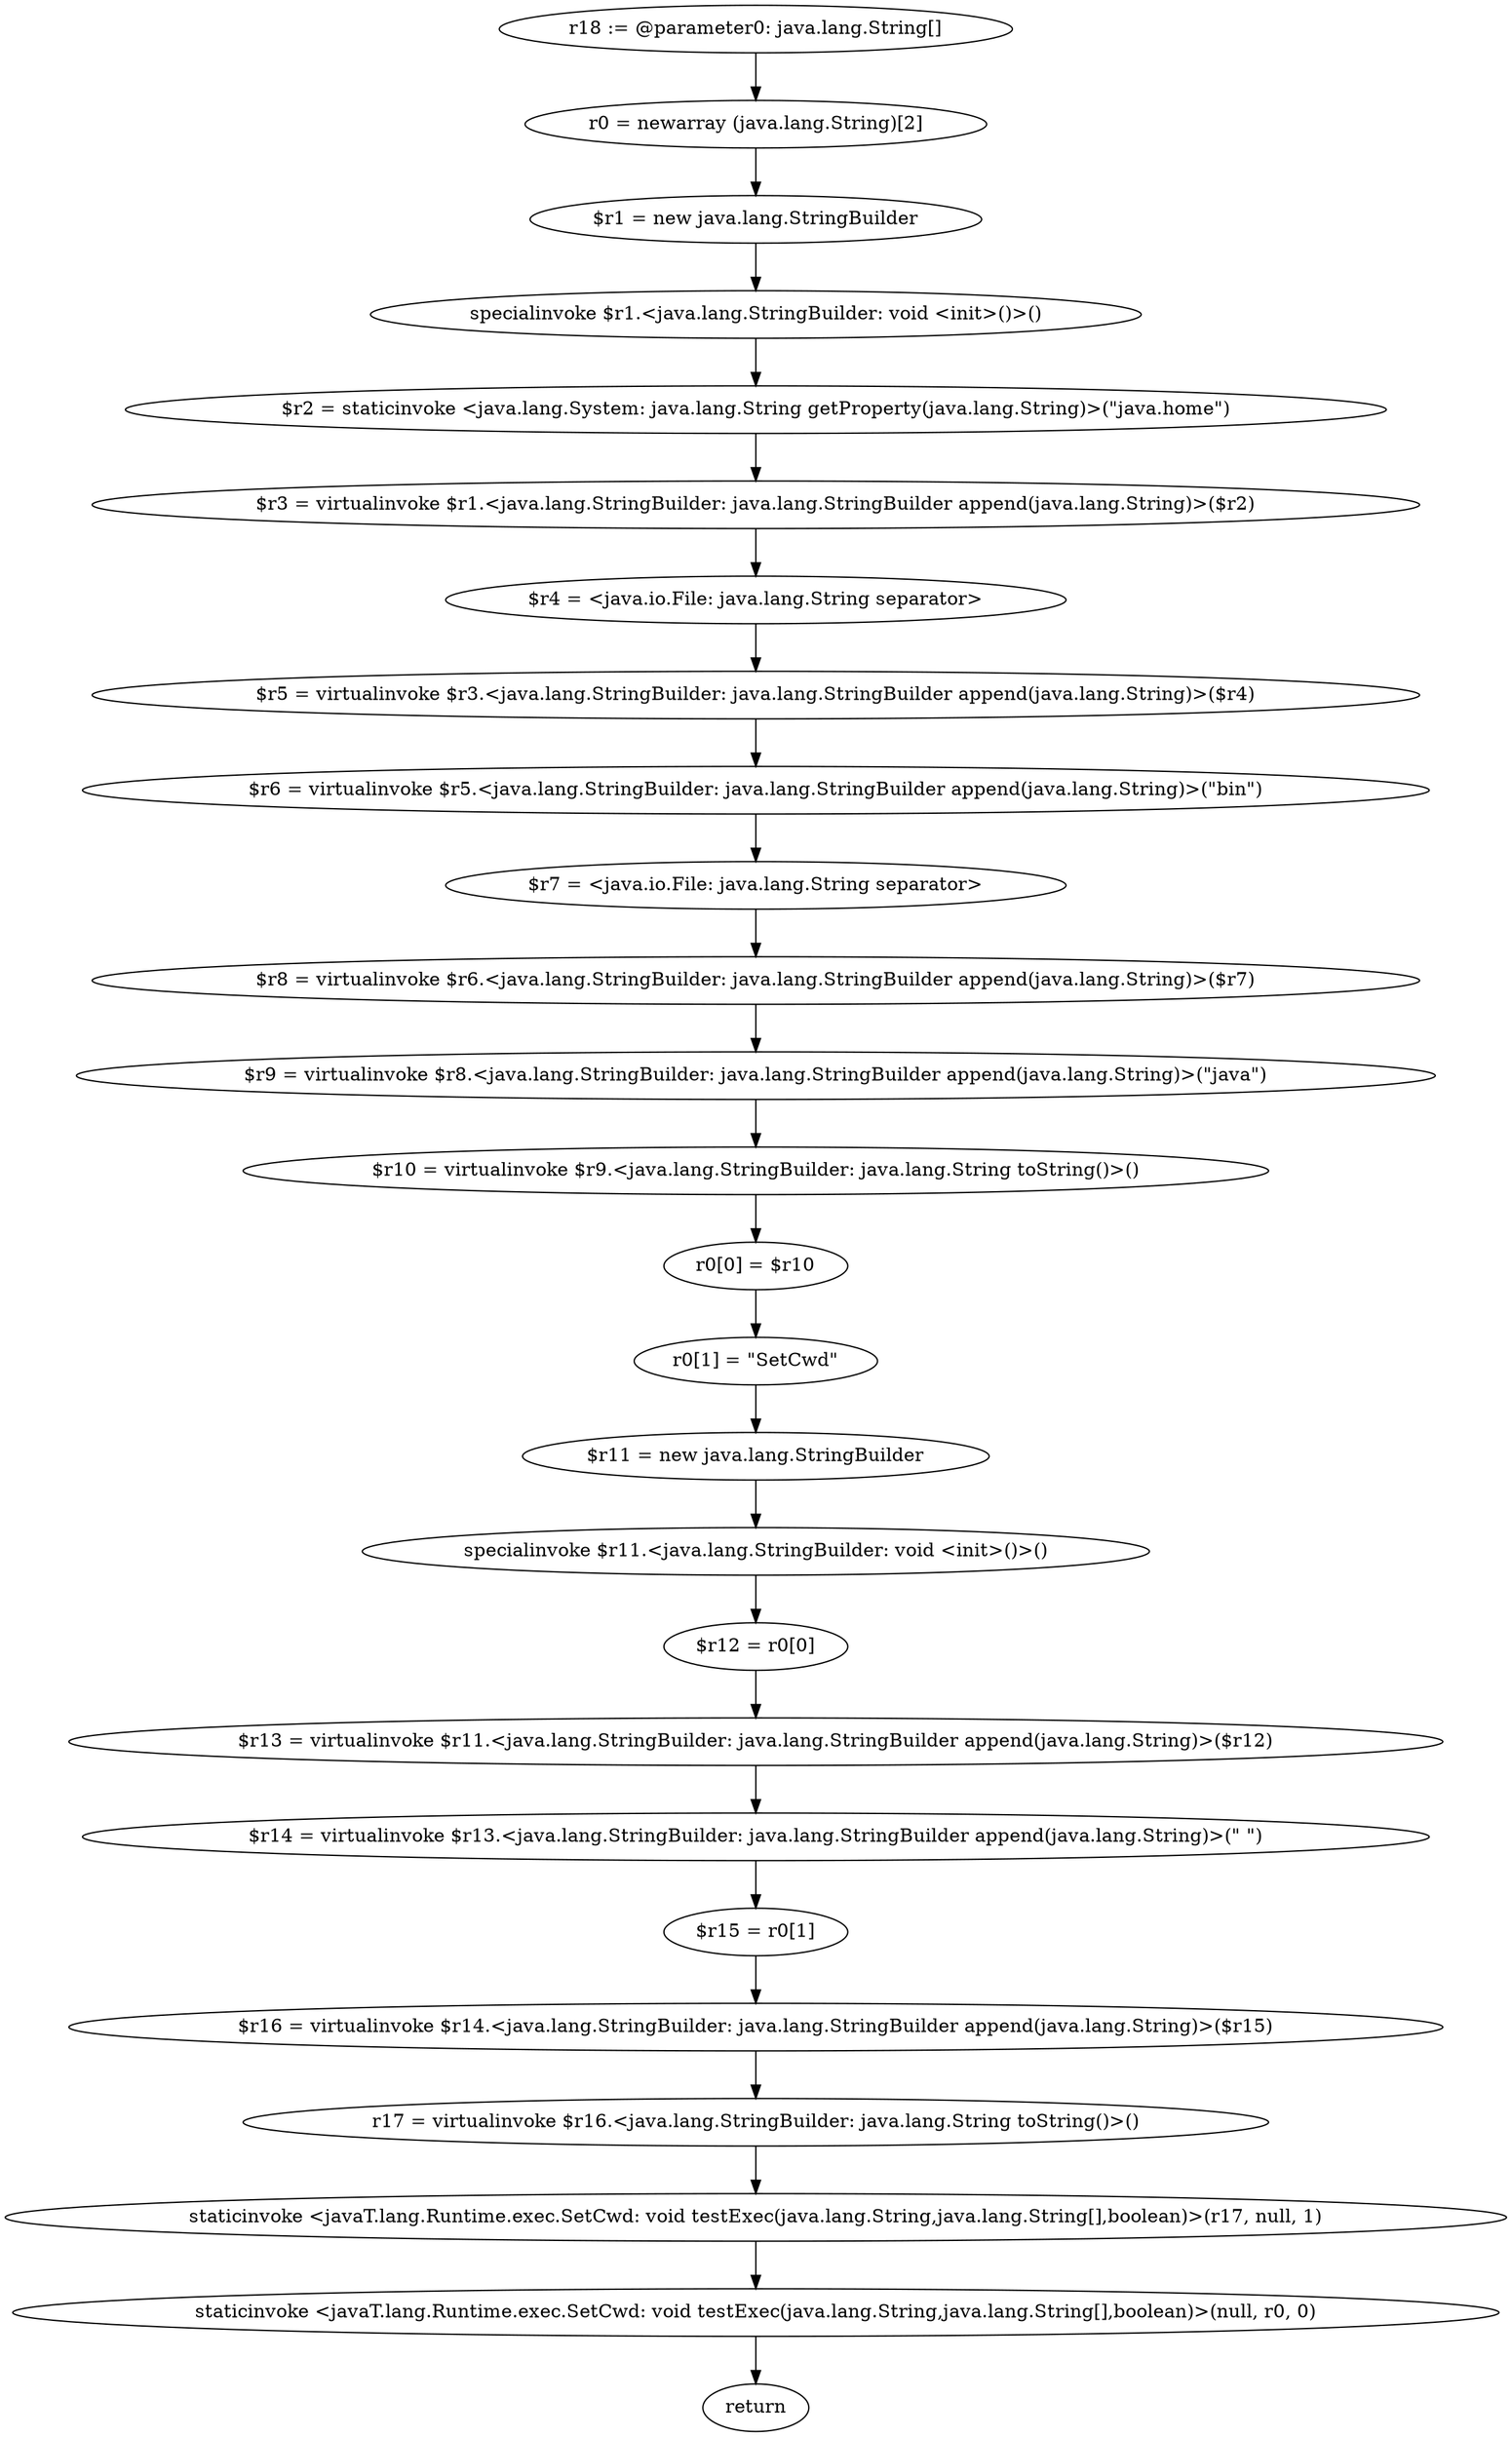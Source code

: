 digraph "unitGraph" {
    "r18 := @parameter0: java.lang.String[]"
    "r0 = newarray (java.lang.String)[2]"
    "$r1 = new java.lang.StringBuilder"
    "specialinvoke $r1.<java.lang.StringBuilder: void <init>()>()"
    "$r2 = staticinvoke <java.lang.System: java.lang.String getProperty(java.lang.String)>(\"java.home\")"
    "$r3 = virtualinvoke $r1.<java.lang.StringBuilder: java.lang.StringBuilder append(java.lang.String)>($r2)"
    "$r4 = <java.io.File: java.lang.String separator>"
    "$r5 = virtualinvoke $r3.<java.lang.StringBuilder: java.lang.StringBuilder append(java.lang.String)>($r4)"
    "$r6 = virtualinvoke $r5.<java.lang.StringBuilder: java.lang.StringBuilder append(java.lang.String)>(\"bin\")"
    "$r7 = <java.io.File: java.lang.String separator>"
    "$r8 = virtualinvoke $r6.<java.lang.StringBuilder: java.lang.StringBuilder append(java.lang.String)>($r7)"
    "$r9 = virtualinvoke $r8.<java.lang.StringBuilder: java.lang.StringBuilder append(java.lang.String)>(\"java\")"
    "$r10 = virtualinvoke $r9.<java.lang.StringBuilder: java.lang.String toString()>()"
    "r0[0] = $r10"
    "r0[1] = \"SetCwd\""
    "$r11 = new java.lang.StringBuilder"
    "specialinvoke $r11.<java.lang.StringBuilder: void <init>()>()"
    "$r12 = r0[0]"
    "$r13 = virtualinvoke $r11.<java.lang.StringBuilder: java.lang.StringBuilder append(java.lang.String)>($r12)"
    "$r14 = virtualinvoke $r13.<java.lang.StringBuilder: java.lang.StringBuilder append(java.lang.String)>(\" \")"
    "$r15 = r0[1]"
    "$r16 = virtualinvoke $r14.<java.lang.StringBuilder: java.lang.StringBuilder append(java.lang.String)>($r15)"
    "r17 = virtualinvoke $r16.<java.lang.StringBuilder: java.lang.String toString()>()"
    "staticinvoke <javaT.lang.Runtime.exec.SetCwd: void testExec(java.lang.String,java.lang.String[],boolean)>(r17, null, 1)"
    "staticinvoke <javaT.lang.Runtime.exec.SetCwd: void testExec(java.lang.String,java.lang.String[],boolean)>(null, r0, 0)"
    "return"
    "r18 := @parameter0: java.lang.String[]"->"r0 = newarray (java.lang.String)[2]";
    "r0 = newarray (java.lang.String)[2]"->"$r1 = new java.lang.StringBuilder";
    "$r1 = new java.lang.StringBuilder"->"specialinvoke $r1.<java.lang.StringBuilder: void <init>()>()";
    "specialinvoke $r1.<java.lang.StringBuilder: void <init>()>()"->"$r2 = staticinvoke <java.lang.System: java.lang.String getProperty(java.lang.String)>(\"java.home\")";
    "$r2 = staticinvoke <java.lang.System: java.lang.String getProperty(java.lang.String)>(\"java.home\")"->"$r3 = virtualinvoke $r1.<java.lang.StringBuilder: java.lang.StringBuilder append(java.lang.String)>($r2)";
    "$r3 = virtualinvoke $r1.<java.lang.StringBuilder: java.lang.StringBuilder append(java.lang.String)>($r2)"->"$r4 = <java.io.File: java.lang.String separator>";
    "$r4 = <java.io.File: java.lang.String separator>"->"$r5 = virtualinvoke $r3.<java.lang.StringBuilder: java.lang.StringBuilder append(java.lang.String)>($r4)";
    "$r5 = virtualinvoke $r3.<java.lang.StringBuilder: java.lang.StringBuilder append(java.lang.String)>($r4)"->"$r6 = virtualinvoke $r5.<java.lang.StringBuilder: java.lang.StringBuilder append(java.lang.String)>(\"bin\")";
    "$r6 = virtualinvoke $r5.<java.lang.StringBuilder: java.lang.StringBuilder append(java.lang.String)>(\"bin\")"->"$r7 = <java.io.File: java.lang.String separator>";
    "$r7 = <java.io.File: java.lang.String separator>"->"$r8 = virtualinvoke $r6.<java.lang.StringBuilder: java.lang.StringBuilder append(java.lang.String)>($r7)";
    "$r8 = virtualinvoke $r6.<java.lang.StringBuilder: java.lang.StringBuilder append(java.lang.String)>($r7)"->"$r9 = virtualinvoke $r8.<java.lang.StringBuilder: java.lang.StringBuilder append(java.lang.String)>(\"java\")";
    "$r9 = virtualinvoke $r8.<java.lang.StringBuilder: java.lang.StringBuilder append(java.lang.String)>(\"java\")"->"$r10 = virtualinvoke $r9.<java.lang.StringBuilder: java.lang.String toString()>()";
    "$r10 = virtualinvoke $r9.<java.lang.StringBuilder: java.lang.String toString()>()"->"r0[0] = $r10";
    "r0[0] = $r10"->"r0[1] = \"SetCwd\"";
    "r0[1] = \"SetCwd\""->"$r11 = new java.lang.StringBuilder";
    "$r11 = new java.lang.StringBuilder"->"specialinvoke $r11.<java.lang.StringBuilder: void <init>()>()";
    "specialinvoke $r11.<java.lang.StringBuilder: void <init>()>()"->"$r12 = r0[0]";
    "$r12 = r0[0]"->"$r13 = virtualinvoke $r11.<java.lang.StringBuilder: java.lang.StringBuilder append(java.lang.String)>($r12)";
    "$r13 = virtualinvoke $r11.<java.lang.StringBuilder: java.lang.StringBuilder append(java.lang.String)>($r12)"->"$r14 = virtualinvoke $r13.<java.lang.StringBuilder: java.lang.StringBuilder append(java.lang.String)>(\" \")";
    "$r14 = virtualinvoke $r13.<java.lang.StringBuilder: java.lang.StringBuilder append(java.lang.String)>(\" \")"->"$r15 = r0[1]";
    "$r15 = r0[1]"->"$r16 = virtualinvoke $r14.<java.lang.StringBuilder: java.lang.StringBuilder append(java.lang.String)>($r15)";
    "$r16 = virtualinvoke $r14.<java.lang.StringBuilder: java.lang.StringBuilder append(java.lang.String)>($r15)"->"r17 = virtualinvoke $r16.<java.lang.StringBuilder: java.lang.String toString()>()";
    "r17 = virtualinvoke $r16.<java.lang.StringBuilder: java.lang.String toString()>()"->"staticinvoke <javaT.lang.Runtime.exec.SetCwd: void testExec(java.lang.String,java.lang.String[],boolean)>(r17, null, 1)";
    "staticinvoke <javaT.lang.Runtime.exec.SetCwd: void testExec(java.lang.String,java.lang.String[],boolean)>(r17, null, 1)"->"staticinvoke <javaT.lang.Runtime.exec.SetCwd: void testExec(java.lang.String,java.lang.String[],boolean)>(null, r0, 0)";
    "staticinvoke <javaT.lang.Runtime.exec.SetCwd: void testExec(java.lang.String,java.lang.String[],boolean)>(null, r0, 0)"->"return";
}
